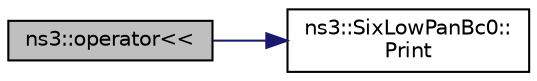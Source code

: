 digraph "ns3::operator&lt;&lt;"
{
 // LATEX_PDF_SIZE
  edge [fontname="Helvetica",fontsize="10",labelfontname="Helvetica",labelfontsize="10"];
  node [fontname="Helvetica",fontsize="10",shape=record];
  rankdir="LR";
  Node1 [label="ns3::operator\<\<",height=0.2,width=0.4,color="black", fillcolor="grey75", style="filled", fontcolor="black",tooltip="Stream insertion operator."];
  Node1 -> Node2 [color="midnightblue",fontsize="10",style="solid",fontname="Helvetica"];
  Node2 [label="ns3::SixLowPanBc0::\lPrint",height=0.2,width=0.4,color="black", fillcolor="white", style="filled",URL="$classns3_1_1_six_low_pan_bc0.html#a39064991f07f467fb9e78a19b60b4d24",tooltip=" "];
}
